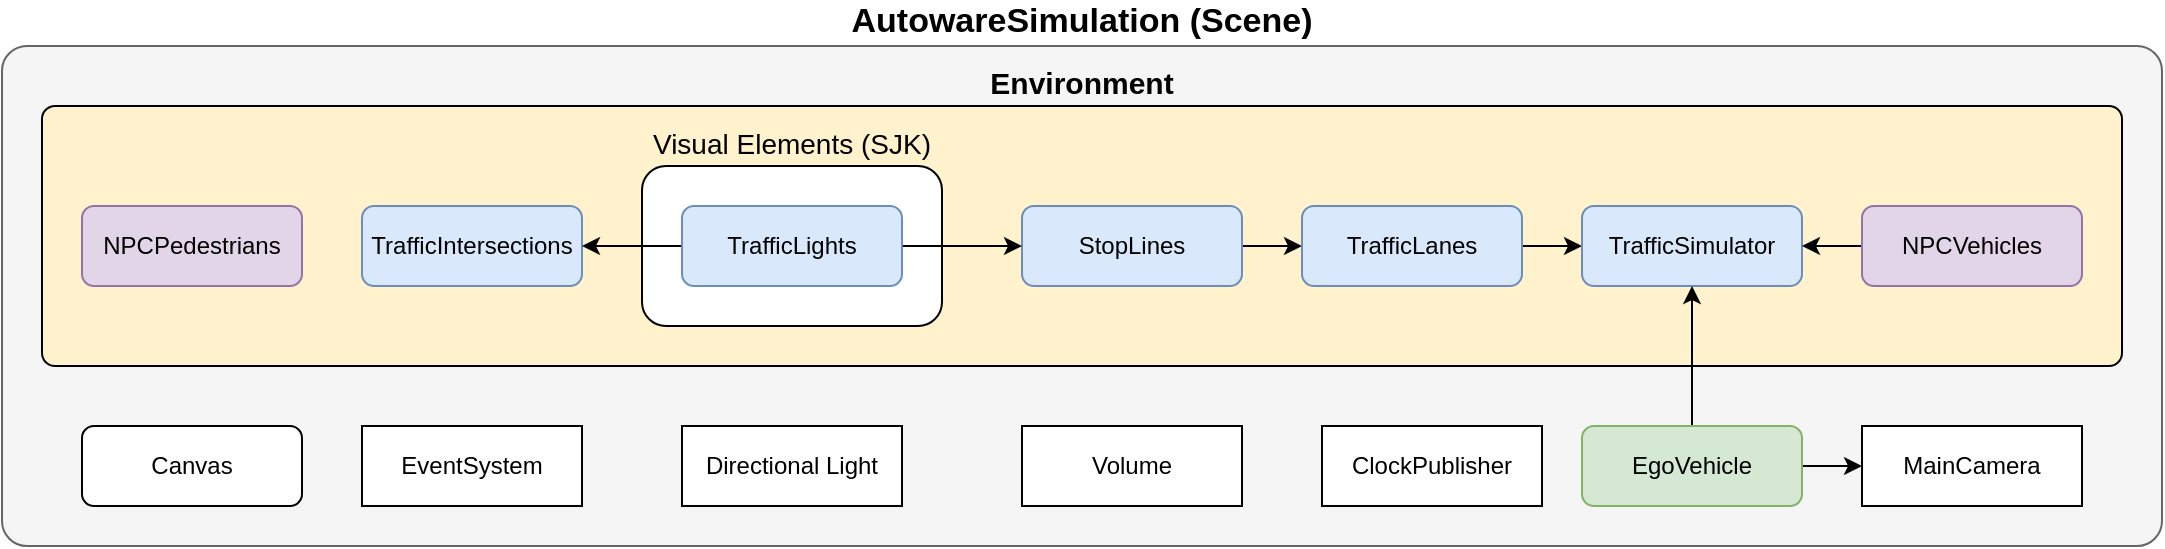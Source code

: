 <mxfile version="21.5.0" type="device">
  <diagram name="Page-1" id="CpT_m-j7Am7sjx0DqRG0">
    <mxGraphModel dx="1322" dy="758" grid="1" gridSize="10" guides="1" tooltips="1" connect="1" arrows="1" fold="1" page="1" pageScale="1" pageWidth="850" pageHeight="1100" math="0" shadow="0">
      <root>
        <mxCell id="0" />
        <mxCell id="1" parent="0" />
        <mxCell id="NEY-SCTF0jtiZKWW0wOI-46" value="AutowareSimulation (Scene)" style="rounded=1;whiteSpace=wrap;html=1;labelPosition=center;verticalLabelPosition=top;align=center;verticalAlign=bottom;fontStyle=1;fontSize=17;glass=0;arcSize=5;fillColor=#f5f5f5;fontColor=#000000;strokeColor=#666666;strokeWidth=1;" parent="1" vertex="1">
          <mxGeometry x="120" y="340" width="1080" height="250" as="geometry" />
        </mxCell>
        <mxCell id="NEY-SCTF0jtiZKWW0wOI-37" value="&lt;div style=&quot;font-size: 15px;&quot;&gt;Environment&lt;/div&gt;" style="rounded=1;whiteSpace=wrap;html=1;labelPosition=center;verticalLabelPosition=top;align=center;verticalAlign=bottom;labelBackgroundColor=none;labelBorderColor=none;horizontal=1;fontStyle=1;fontSize=15;glass=0;arcSize=5;strokeWidth=1;strokeColor=#000000;fillColor=#fff2cc;" parent="1" vertex="1">
          <mxGeometry x="140" y="370" width="1040" height="130" as="geometry" />
        </mxCell>
        <mxCell id="NEY-SCTF0jtiZKWW0wOI-35" value="Visual Elements (SJK)" style="rounded=1;whiteSpace=wrap;html=1;labelPosition=center;verticalLabelPosition=top;align=center;verticalAlign=bottom;fontSize=14;" parent="1" vertex="1">
          <mxGeometry x="440" y="400" width="150" height="80" as="geometry" />
        </mxCell>
        <mxCell id="_86dnVmTTonqfILlxaSy-3" value="" style="edgeStyle=orthogonalEdgeStyle;rounded=0;orthogonalLoop=1;jettySize=auto;html=1;" edge="1" parent="1" source="NEY-SCTF0jtiZKWW0wOI-2" target="NEY-SCTF0jtiZKWW0wOI-3">
          <mxGeometry relative="1" as="geometry" />
        </mxCell>
        <mxCell id="NEY-SCTF0jtiZKWW0wOI-2" value="StopLines" style="rounded=1;whiteSpace=wrap;html=1;fillColor=#dae8fc;strokeColor=#6c8ebf;" parent="1" vertex="1">
          <mxGeometry x="630" y="420" width="110" height="40" as="geometry" />
        </mxCell>
        <mxCell id="_86dnVmTTonqfILlxaSy-2" value="" style="edgeStyle=orthogonalEdgeStyle;rounded=0;orthogonalLoop=1;jettySize=auto;html=1;" edge="1" parent="1" source="NEY-SCTF0jtiZKWW0wOI-3" target="NEY-SCTF0jtiZKWW0wOI-8">
          <mxGeometry relative="1" as="geometry" />
        </mxCell>
        <mxCell id="NEY-SCTF0jtiZKWW0wOI-3" value="&lt;div&gt;TrafficLanes&lt;/div&gt;" style="rounded=1;whiteSpace=wrap;html=1;fillColor=#dae8fc;strokeColor=#6c8ebf;" parent="1" vertex="1">
          <mxGeometry x="770" y="420" width="110" height="40" as="geometry" />
        </mxCell>
        <mxCell id="NEY-SCTF0jtiZKWW0wOI-4" value="&lt;div&gt;TrafficIntersections&lt;/div&gt;" style="rounded=1;whiteSpace=wrap;html=1;fillColor=#dae8fc;strokeColor=#6c8ebf;" parent="1" vertex="1">
          <mxGeometry x="300" y="420" width="110" height="40" as="geometry" />
        </mxCell>
        <mxCell id="NEY-SCTF0jtiZKWW0wOI-6" value="" style="edgeStyle=orthogonalEdgeStyle;rounded=0;orthogonalLoop=1;jettySize=auto;html=1;" parent="1" source="NEY-SCTF0jtiZKWW0wOI-5" target="NEY-SCTF0jtiZKWW0wOI-4" edge="1">
          <mxGeometry relative="1" as="geometry" />
        </mxCell>
        <mxCell id="_86dnVmTTonqfILlxaSy-4" value="" style="edgeStyle=orthogonalEdgeStyle;rounded=0;orthogonalLoop=1;jettySize=auto;html=1;" edge="1" parent="1" source="NEY-SCTF0jtiZKWW0wOI-5" target="NEY-SCTF0jtiZKWW0wOI-2">
          <mxGeometry relative="1" as="geometry" />
        </mxCell>
        <mxCell id="NEY-SCTF0jtiZKWW0wOI-5" value="TrafficLights" style="rounded=1;whiteSpace=wrap;html=1;fillColor=#dae8fc;strokeColor=#6c8ebf;" parent="1" vertex="1">
          <mxGeometry x="460" y="420" width="110" height="40" as="geometry" />
        </mxCell>
        <mxCell id="NEY-SCTF0jtiZKWW0wOI-8" value="&lt;div&gt;TrafficSimulator&lt;/div&gt;" style="rounded=1;whiteSpace=wrap;html=1;fillColor=#dae8fc;strokeColor=#6c8ebf;" parent="1" vertex="1">
          <mxGeometry x="910" y="420" width="110" height="40" as="geometry" />
        </mxCell>
        <mxCell id="_86dnVmTTonqfILlxaSy-1" value="" style="edgeStyle=orthogonalEdgeStyle;rounded=0;orthogonalLoop=1;jettySize=auto;html=1;" edge="1" parent="1" source="NEY-SCTF0jtiZKWW0wOI-26" target="NEY-SCTF0jtiZKWW0wOI-8">
          <mxGeometry relative="1" as="geometry" />
        </mxCell>
        <mxCell id="NEY-SCTF0jtiZKWW0wOI-26" value="NPCVehicles" style="rounded=1;whiteSpace=wrap;html=1;fillColor=#e1d5e7;strokeColor=#9673a6;" parent="1" vertex="1">
          <mxGeometry x="1050" y="420" width="110" height="40" as="geometry" />
        </mxCell>
        <mxCell id="NEY-SCTF0jtiZKWW0wOI-29" value="" style="edgeStyle=orthogonalEdgeStyle;rounded=0;orthogonalLoop=1;jettySize=auto;html=1;" parent="1" source="NEY-SCTF0jtiZKWW0wOI-28" target="NEY-SCTF0jtiZKWW0wOI-8" edge="1">
          <mxGeometry x="-0.714" y="5" relative="1" as="geometry">
            <mxPoint as="offset" />
          </mxGeometry>
        </mxCell>
        <mxCell id="_86dnVmTTonqfILlxaSy-6" value="" style="edgeStyle=orthogonalEdgeStyle;rounded=0;orthogonalLoop=1;jettySize=auto;html=1;" edge="1" parent="1" source="NEY-SCTF0jtiZKWW0wOI-28" target="NEY-SCTF0jtiZKWW0wOI-43">
          <mxGeometry relative="1" as="geometry" />
        </mxCell>
        <mxCell id="NEY-SCTF0jtiZKWW0wOI-28" value="EgoVehicle" style="rounded=1;whiteSpace=wrap;html=1;fillColor=#d5e8d4;strokeColor=#82b366;" parent="1" vertex="1">
          <mxGeometry x="910" y="530" width="110" height="40" as="geometry" />
        </mxCell>
        <mxCell id="NEY-SCTF0jtiZKWW0wOI-31" value="&lt;div&gt;NPCPedestrians&lt;/div&gt;" style="rounded=1;whiteSpace=wrap;html=1;fillColor=#e1d5e7;strokeColor=#9673a6;" parent="1" vertex="1">
          <mxGeometry x="160" y="420" width="110" height="40" as="geometry" />
        </mxCell>
        <mxCell id="NEY-SCTF0jtiZKWW0wOI-33" value="Directional Light" style="rounded=0;whiteSpace=wrap;html=1;" parent="1" vertex="1">
          <mxGeometry x="460" y="530" width="110" height="40" as="geometry" />
        </mxCell>
        <mxCell id="NEY-SCTF0jtiZKWW0wOI-34" value="&lt;div&gt;Volume&lt;/div&gt;" style="rounded=0;whiteSpace=wrap;html=1;" parent="1" vertex="1">
          <mxGeometry x="630" y="530" width="110" height="40" as="geometry" />
        </mxCell>
        <mxCell id="NEY-SCTF0jtiZKWW0wOI-42" value="&lt;div&gt;ClockPublisher&lt;/div&gt;" style="rounded=0;whiteSpace=wrap;html=1;" parent="1" vertex="1">
          <mxGeometry x="780" y="530" width="110" height="40" as="geometry" />
        </mxCell>
        <mxCell id="NEY-SCTF0jtiZKWW0wOI-43" value="MainCamera" style="rounded=0;whiteSpace=wrap;html=1;" parent="1" vertex="1">
          <mxGeometry x="1050" y="530" width="110" height="40" as="geometry" />
        </mxCell>
        <mxCell id="NEY-SCTF0jtiZKWW0wOI-44" value="Canvas" style="rounded=1;whiteSpace=wrap;html=1;" parent="1" vertex="1">
          <mxGeometry x="160" y="530" width="110" height="40" as="geometry" />
        </mxCell>
        <mxCell id="NEY-SCTF0jtiZKWW0wOI-45" value="EventSystem" style="rounded=0;whiteSpace=wrap;html=1;" parent="1" vertex="1">
          <mxGeometry x="300" y="530" width="110" height="40" as="geometry" />
        </mxCell>
      </root>
    </mxGraphModel>
  </diagram>
</mxfile>
